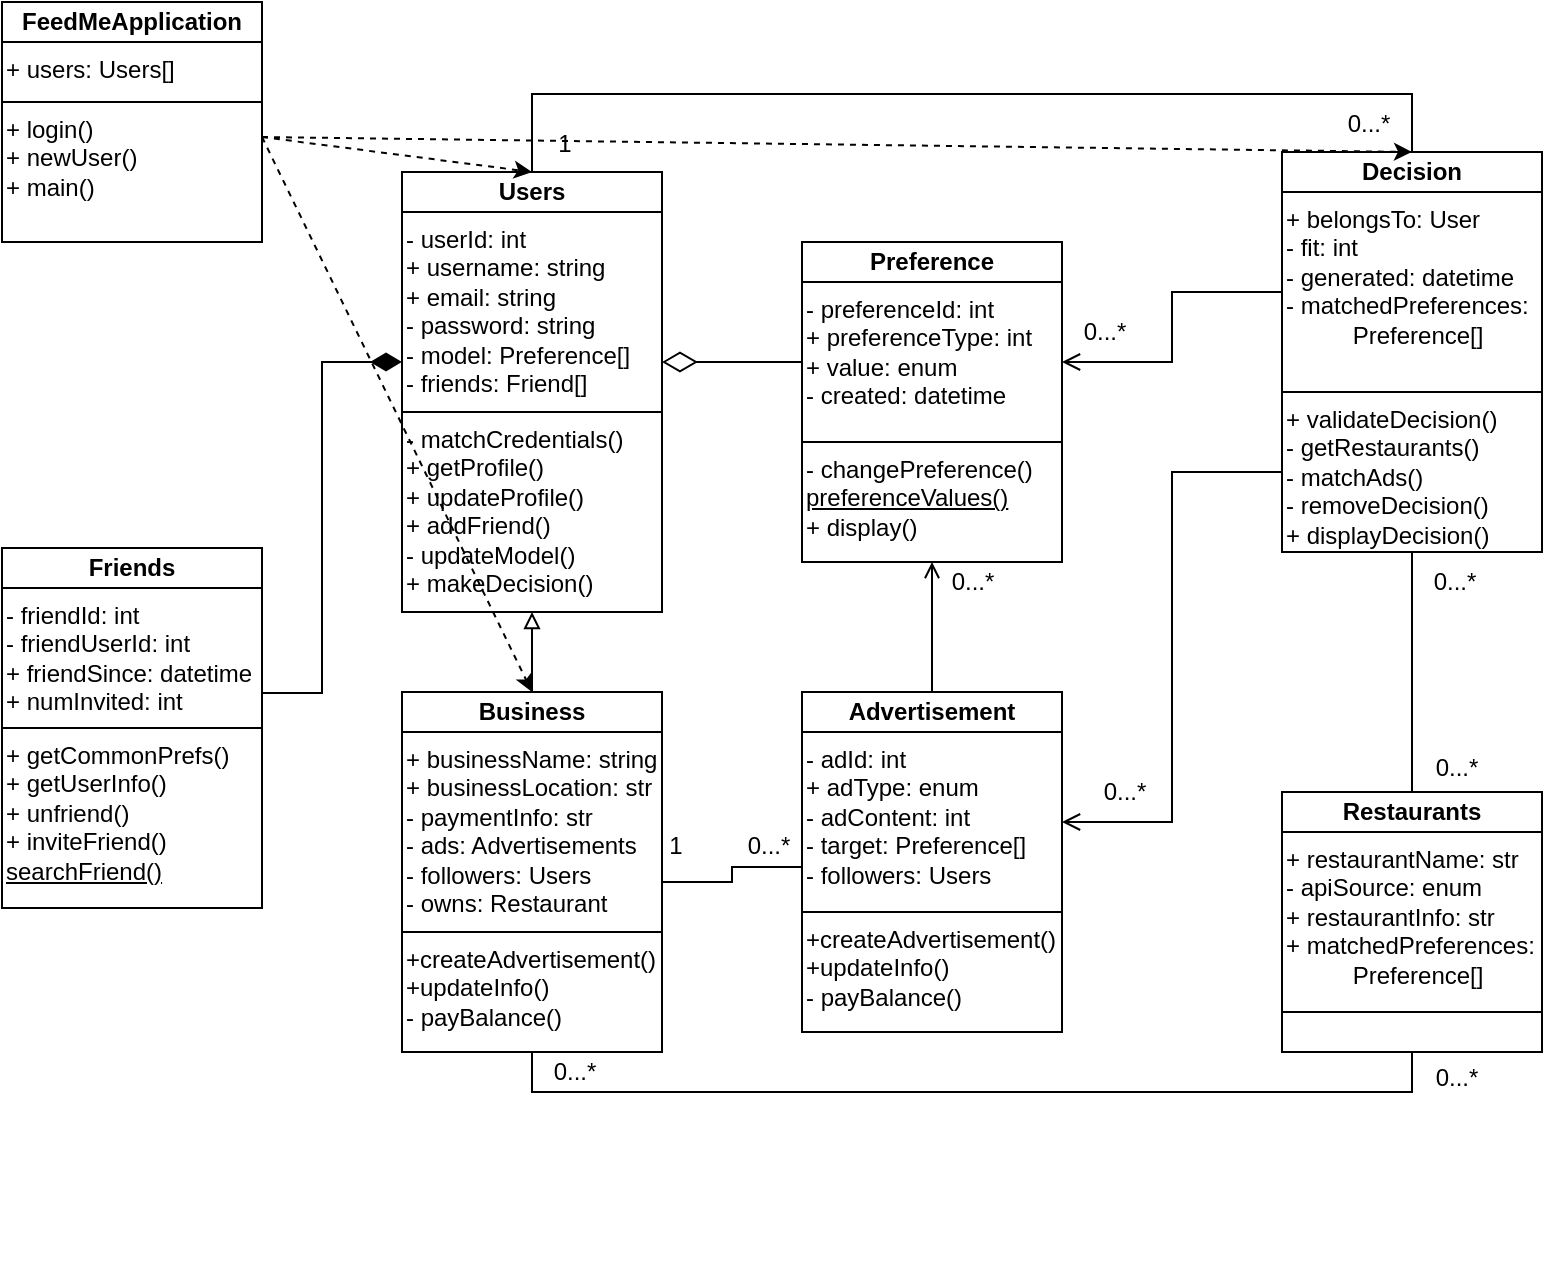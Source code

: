 <mxfile version="10.6.6" type="device"><diagram id="WRfJUrlIpA4JZo7n7gRq" name="Page-1"><mxGraphModel dx="2038" dy="600" grid="1" gridSize="10" guides="1" tooltips="1" connect="1" arrows="1" fold="1" page="1" pageScale="1" pageWidth="850" pageHeight="1100" math="0" shadow="0"><root><mxCell id="0"/><mxCell id="1" parent="0"/><mxCell id="L-EwPWD4c6x85N334FPw-15" value="" style="group" parent="1" vertex="1" connectable="0"><mxGeometry x="170" y="150" width="130" height="240" as="geometry"/></mxCell><mxCell id="L-EwPWD4c6x85N334FPw-1" value="&lt;b&gt;Users&lt;/b&gt;" style="rounded=0;whiteSpace=wrap;html=1;" parent="L-EwPWD4c6x85N334FPw-15" vertex="1"><mxGeometry width="130" height="20" as="geometry"/></mxCell><mxCell id="L-EwPWD4c6x85N334FPw-2" value="&lt;div style=&quot;text-align: left&quot;&gt;&lt;span&gt;- userId: int&lt;/span&gt;&lt;/div&gt;&lt;div style=&quot;text-align: left&quot;&gt;&lt;span&gt;+ username: string&lt;/span&gt;&lt;/div&gt;&lt;div style=&quot;text-align: left&quot;&gt;&lt;span&gt;+ email: string&lt;/span&gt;&lt;/div&gt;&lt;div style=&quot;text-align: left&quot;&gt;&lt;span&gt;- password: string&lt;/span&gt;&lt;/div&gt;&lt;div style=&quot;text-align: left&quot;&gt;&lt;span&gt;- model: Preference[]&lt;/span&gt;&lt;/div&gt;&lt;div style=&quot;text-align: left&quot;&gt;&lt;span&gt;- friends: Friend[]&lt;/span&gt;&lt;/div&gt;&lt;div style=&quot;text-align: left&quot;&gt;&lt;/div&gt;" style="rounded=0;whiteSpace=wrap;html=1;align=left;verticalAlign=top;" parent="L-EwPWD4c6x85N334FPw-15" vertex="1"><mxGeometry y="20" width="130" height="100" as="geometry"/></mxCell><mxCell id="L-EwPWD4c6x85N334FPw-11" value="&lt;div style=&quot;text-align: left&quot;&gt;&lt;span&gt;- matchCredentials()&lt;/span&gt;&lt;/div&gt;&lt;div style=&quot;text-align: left&quot;&gt;&lt;span&gt;+ getProfile()&lt;/span&gt;&lt;/div&gt;&lt;div style=&quot;text-align: left&quot;&gt;&lt;span&gt;+ updateProfile()&lt;/span&gt;&lt;/div&gt;&lt;div style=&quot;text-align: left&quot;&gt;&lt;span&gt;+ addFriend()&lt;/span&gt;&lt;/div&gt;&lt;div style=&quot;text-align: left&quot;&gt;&lt;span&gt;- updateModel()&lt;/span&gt;&lt;br&gt;&lt;/div&gt;&lt;div style=&quot;text-align: left&quot;&gt;+ makeDecision()&lt;/div&gt;&lt;div style=&quot;text-align: left&quot;&gt;&lt;/div&gt;" style="rounded=0;whiteSpace=wrap;html=1;align=left;verticalAlign=top;" parent="L-EwPWD4c6x85N334FPw-15" vertex="1"><mxGeometry y="120" width="130" height="100" as="geometry"/></mxCell><mxCell id="L-EwPWD4c6x85N334FPw-16" value="" style="group" parent="1" vertex="1" connectable="0"><mxGeometry x="170" y="410" width="130" height="240" as="geometry"/></mxCell><mxCell id="L-EwPWD4c6x85N334FPw-23" value="" style="edgeStyle=orthogonalEdgeStyle;rounded=0;orthogonalLoop=1;jettySize=auto;html=1;endArrow=block;endFill=0;" parent="L-EwPWD4c6x85N334FPw-16" source="L-EwPWD4c6x85N334FPw-17" target="L-EwPWD4c6x85N334FPw-18" edge="1"><mxGeometry relative="1" as="geometry"/></mxCell><mxCell id="L-EwPWD4c6x85N334FPw-17" value="&lt;b&gt;Business&lt;/b&gt;&lt;br&gt;" style="rounded=0;whiteSpace=wrap;html=1;" parent="L-EwPWD4c6x85N334FPw-16" vertex="1"><mxGeometry width="130" height="20" as="geometry"/></mxCell><mxCell id="L-EwPWD4c6x85N334FPw-18" value="&lt;div style=&quot;text-align: left&quot;&gt;&lt;span&gt;+ businessName: string&lt;/span&gt;&lt;/div&gt;&lt;div style=&quot;text-align: left&quot;&gt;&lt;span&gt;+ businessLocation: str&lt;/span&gt;&lt;/div&gt;&lt;div style=&quot;text-align: left&quot;&gt;- paymentInfo: str&lt;/div&gt;&lt;div style=&quot;text-align: left&quot;&gt;&lt;span&gt;- ads: Advertisements&lt;/span&gt;&lt;/div&gt;&lt;div style=&quot;text-align: left&quot;&gt;&lt;span&gt;- followers: Users&lt;/span&gt;&lt;/div&gt;&lt;div style=&quot;text-align: left&quot;&gt;&lt;span&gt;- owns: Restaurant&lt;/span&gt;&lt;/div&gt;&lt;div style=&quot;text-align: left&quot;&gt;&lt;/div&gt;" style="rounded=0;whiteSpace=wrap;html=1;align=left;verticalAlign=top;" parent="L-EwPWD4c6x85N334FPw-16" vertex="1"><mxGeometry y="20" width="130" height="100" as="geometry"/></mxCell><mxCell id="L-EwPWD4c6x85N334FPw-19" value="&lt;div style=&quot;text-align: left&quot;&gt;&lt;span&gt;+createAdvertisement()&lt;/span&gt;&lt;/div&gt;&lt;div style=&quot;text-align: left&quot;&gt;+updateInfo()&lt;/div&gt;&lt;div style=&quot;text-align: left&quot;&gt;- payBalance()&lt;/div&gt;&lt;div style=&quot;text-align: left&quot;&gt;&lt;/div&gt;" style="rounded=0;whiteSpace=wrap;html=1;align=left;verticalAlign=top;" parent="L-EwPWD4c6x85N334FPw-16" vertex="1"><mxGeometry y="120" width="130" height="60" as="geometry"/></mxCell><mxCell id="L-EwPWD4c6x85N334FPw-73" value="0...*" style="text;html=1;strokeColor=none;fillColor=none;align=center;verticalAlign=middle;whiteSpace=wrap;rounded=0;" parent="L-EwPWD4c6x85N334FPw-16" vertex="1"><mxGeometry x="65" y="180" width="43" height="20" as="geometry"/></mxCell><mxCell id="L-EwPWD4c6x85N334FPw-22" style="edgeStyle=orthogonalEdgeStyle;rounded=0;orthogonalLoop=1;jettySize=auto;html=1;exitX=0.5;exitY=0;exitDx=0;exitDy=0;entryX=0.5;entryY=1;entryDx=0;entryDy=0;endArrow=block;endFill=0;" parent="1" source="L-EwPWD4c6x85N334FPw-17" target="L-EwPWD4c6x85N334FPw-11" edge="1"><mxGeometry relative="1" as="geometry"/></mxCell><mxCell id="L-EwPWD4c6x85N334FPw-24" value="" style="group" parent="1" vertex="1" connectable="0"><mxGeometry x="370" y="185" width="130" height="240" as="geometry"/></mxCell><mxCell id="L-EwPWD4c6x85N334FPw-25" value="&lt;b&gt;Preference&lt;/b&gt;" style="rounded=0;whiteSpace=wrap;html=1;" parent="L-EwPWD4c6x85N334FPw-24" vertex="1"><mxGeometry width="130" height="20" as="geometry"/></mxCell><mxCell id="L-EwPWD4c6x85N334FPw-26" value="&lt;div style=&quot;text-align: left&quot;&gt;&lt;span&gt;- preferenceId: int&lt;/span&gt;&lt;/div&gt;&lt;div style=&quot;text-align: left&quot;&gt;&lt;span&gt;+ preferenceType: int&lt;/span&gt;&lt;/div&gt;&lt;div style=&quot;text-align: left&quot;&gt;&lt;span&gt;+ value: enum&lt;/span&gt;&lt;/div&gt;&lt;div style=&quot;text-align: left&quot;&gt;&lt;span&gt;- created: datetime&lt;/span&gt;&lt;/div&gt;&lt;div style=&quot;text-align: left&quot;&gt;&lt;/div&gt;" style="rounded=0;whiteSpace=wrap;html=1;align=left;verticalAlign=top;" parent="L-EwPWD4c6x85N334FPw-24" vertex="1"><mxGeometry y="20" width="130" height="80" as="geometry"/></mxCell><mxCell id="L-EwPWD4c6x85N334FPw-27" value="&lt;div style=&quot;text-align: left&quot;&gt;&lt;span&gt;- changePreference()&lt;/span&gt;&lt;/div&gt;&lt;div style=&quot;text-align: left&quot;&gt;&lt;span&gt;&lt;u&gt;preferenceValues()&lt;/u&gt;&lt;/span&gt;&lt;/div&gt;&lt;div style=&quot;text-align: left&quot;&gt;+ display()&lt;/div&gt;&lt;div style=&quot;text-align: left&quot;&gt;&lt;/div&gt;" style="rounded=0;whiteSpace=wrap;html=1;align=left;verticalAlign=top;" parent="L-EwPWD4c6x85N334FPw-24" vertex="1"><mxGeometry y="100" width="130" height="60" as="geometry"/></mxCell><mxCell id="L-EwPWD4c6x85N334FPw-42" value="0...*" style="text;html=1;strokeColor=none;fillColor=none;align=center;verticalAlign=middle;whiteSpace=wrap;rounded=0;" parent="L-EwPWD4c6x85N334FPw-24" vertex="1"><mxGeometry x="64" y="160" width="43" height="20" as="geometry"/></mxCell><mxCell id="L-EwPWD4c6x85N334FPw-29" style="edgeStyle=orthogonalEdgeStyle;rounded=0;orthogonalLoop=1;jettySize=auto;html=1;exitX=1;exitY=0.75;exitDx=0;exitDy=0;entryX=0;entryY=0.5;entryDx=0;entryDy=0;endArrow=none;endFill=0;startArrow=diamondThin;startFill=0;startSize=15;" parent="1" source="L-EwPWD4c6x85N334FPw-2" target="L-EwPWD4c6x85N334FPw-26" edge="1"><mxGeometry relative="1" as="geometry"/></mxCell><mxCell id="L-EwPWD4c6x85N334FPw-30" value="" style="group" parent="1" vertex="1" connectable="0"><mxGeometry x="370" y="410" width="130" height="240" as="geometry"/></mxCell><mxCell id="L-EwPWD4c6x85N334FPw-31" value="" style="edgeStyle=orthogonalEdgeStyle;rounded=0;orthogonalLoop=1;jettySize=auto;html=1;endArrow=block;endFill=0;" parent="L-EwPWD4c6x85N334FPw-30" source="L-EwPWD4c6x85N334FPw-32" target="L-EwPWD4c6x85N334FPw-33" edge="1"><mxGeometry relative="1" as="geometry"/></mxCell><mxCell id="L-EwPWD4c6x85N334FPw-32" value="&lt;b&gt;Advertisement&lt;/b&gt;&lt;br&gt;" style="rounded=0;whiteSpace=wrap;html=1;" parent="L-EwPWD4c6x85N334FPw-30" vertex="1"><mxGeometry width="130" height="20" as="geometry"/></mxCell><mxCell id="L-EwPWD4c6x85N334FPw-33" value="&lt;div style=&quot;text-align: left&quot;&gt;&lt;span&gt;- adId: int&lt;/span&gt;&lt;/div&gt;&lt;div style=&quot;text-align: left&quot;&gt;&lt;span&gt;+ adType: enum&lt;/span&gt;&lt;/div&gt;&lt;div style=&quot;text-align: left&quot;&gt;- adContent: int&lt;/div&gt;&lt;div style=&quot;text-align: left&quot;&gt;&lt;span&gt;- target: Preference[]&lt;/span&gt;&lt;/div&gt;&lt;div style=&quot;text-align: left&quot;&gt;&lt;span&gt;- followers: Users&lt;/span&gt;&lt;/div&gt;&lt;div style=&quot;text-align: left&quot;&gt;&lt;/div&gt;" style="rounded=0;whiteSpace=wrap;html=1;align=left;verticalAlign=top;" parent="L-EwPWD4c6x85N334FPw-30" vertex="1"><mxGeometry y="20" width="130" height="90" as="geometry"/></mxCell><mxCell id="L-EwPWD4c6x85N334FPw-34" value="&lt;div style=&quot;text-align: left&quot;&gt;&lt;span&gt;+createAdvertisement()&lt;/span&gt;&lt;/div&gt;&lt;div style=&quot;text-align: left&quot;&gt;+updateInfo()&lt;/div&gt;&lt;div style=&quot;text-align: left&quot;&gt;- payBalance()&lt;/div&gt;&lt;div style=&quot;text-align: left&quot;&gt;&lt;/div&gt;" style="rounded=0;whiteSpace=wrap;html=1;align=left;verticalAlign=top;" parent="L-EwPWD4c6x85N334FPw-30" vertex="1"><mxGeometry y="110" width="130" height="60" as="geometry"/></mxCell><mxCell id="L-EwPWD4c6x85N334FPw-35" style="edgeStyle=orthogonalEdgeStyle;rounded=0;orthogonalLoop=1;jettySize=auto;html=1;exitX=1;exitY=0.75;exitDx=0;exitDy=0;entryX=0;entryY=0.75;entryDx=0;entryDy=0;startArrow=none;startFill=0;startSize=15;endArrow=none;endFill=0;" parent="1" source="L-EwPWD4c6x85N334FPw-18" target="L-EwPWD4c6x85N334FPw-33" edge="1"><mxGeometry relative="1" as="geometry"/></mxCell><mxCell id="L-EwPWD4c6x85N334FPw-36" value="1" style="text;html=1;strokeColor=none;fillColor=none;align=center;verticalAlign=middle;whiteSpace=wrap;rounded=0;" parent="1" vertex="1"><mxGeometry x="287" y="477" width="40" height="20" as="geometry"/></mxCell><mxCell id="L-EwPWD4c6x85N334FPw-37" value="0...*" style="text;html=1;strokeColor=none;fillColor=none;align=center;verticalAlign=middle;whiteSpace=wrap;rounded=0;" parent="1" vertex="1"><mxGeometry x="332" y="477" width="43" height="20" as="geometry"/></mxCell><mxCell id="L-EwPWD4c6x85N334FPw-40" style="edgeStyle=orthogonalEdgeStyle;rounded=0;orthogonalLoop=1;jettySize=auto;html=1;exitX=0.5;exitY=0;exitDx=0;exitDy=0;entryX=0.5;entryY=1;entryDx=0;entryDy=0;startArrow=none;startFill=0;startSize=15;endArrow=open;endFill=0;" parent="1" source="L-EwPWD4c6x85N334FPw-32" target="L-EwPWD4c6x85N334FPw-27" edge="1"><mxGeometry relative="1" as="geometry"/></mxCell><mxCell id="L-EwPWD4c6x85N334FPw-43" value="" style="group" parent="1" vertex="1" connectable="0"><mxGeometry x="-30" y="338" width="130" height="240" as="geometry"/></mxCell><mxCell id="L-EwPWD4c6x85N334FPw-44" value="&lt;b&gt;Friends&lt;/b&gt;" style="rounded=0;whiteSpace=wrap;html=1;" parent="L-EwPWD4c6x85N334FPw-43" vertex="1"><mxGeometry width="130" height="20" as="geometry"/></mxCell><mxCell id="L-EwPWD4c6x85N334FPw-45" value="&lt;div style=&quot;text-align: left&quot;&gt;- friendId: int&lt;/div&gt;&lt;div style=&quot;text-align: left&quot;&gt;- friendUserId: int&lt;/div&gt;&lt;div style=&quot;text-align: left&quot;&gt;+ friendSince: datetime&lt;/div&gt;&lt;div style=&quot;text-align: left&quot;&gt;+ numInvited: int&lt;/div&gt;&lt;div style=&quot;text-align: left&quot;&gt;&lt;br&gt;&lt;/div&gt;&lt;div style=&quot;text-align: left&quot;&gt;&lt;/div&gt;" style="rounded=0;whiteSpace=wrap;html=1;align=left;verticalAlign=top;" parent="L-EwPWD4c6x85N334FPw-43" vertex="1"><mxGeometry y="20" width="130" height="70" as="geometry"/></mxCell><mxCell id="L-EwPWD4c6x85N334FPw-46" value="&lt;div style=&quot;text-align: left&quot;&gt;+ getCommonPrefs()&lt;/div&gt;&lt;div style=&quot;text-align: left&quot;&gt;+ getUserInfo()&lt;/div&gt;&lt;div style=&quot;text-align: left&quot;&gt;+ unfriend()&lt;/div&gt;&lt;div style=&quot;text-align: left&quot;&gt;+ inviteFriend()&lt;/div&gt;&lt;div style=&quot;text-align: left&quot;&gt;&lt;u&gt;searchFriend()&lt;/u&gt;&lt;/div&gt;&lt;div style=&quot;text-align: left&quot;&gt;&lt;/div&gt;" style="rounded=0;whiteSpace=wrap;html=1;align=left;verticalAlign=top;" parent="L-EwPWD4c6x85N334FPw-43" vertex="1"><mxGeometry y="90" width="130" height="90" as="geometry"/></mxCell><mxCell id="L-EwPWD4c6x85N334FPw-47" style="edgeStyle=orthogonalEdgeStyle;rounded=0;orthogonalLoop=1;jettySize=auto;html=1;exitX=1;exitY=0.75;exitDx=0;exitDy=0;entryX=0;entryY=0.75;entryDx=0;entryDy=0;startArrow=none;startFill=0;startSize=19;endArrow=diamondThin;endFill=1;endSize=13;" parent="1" source="L-EwPWD4c6x85N334FPw-45" target="L-EwPWD4c6x85N334FPw-2" edge="1"><mxGeometry relative="1" as="geometry"/></mxCell><mxCell id="L-EwPWD4c6x85N334FPw-48" value="" style="group" parent="1" vertex="1" connectable="0"><mxGeometry x="610" y="140" width="130" height="245" as="geometry"/></mxCell><mxCell id="L-EwPWD4c6x85N334FPw-49" value="&lt;b&gt;Decision&lt;/b&gt;" style="rounded=0;whiteSpace=wrap;html=1;" parent="L-EwPWD4c6x85N334FPw-48" vertex="1"><mxGeometry width="130" height="20" as="geometry"/></mxCell><mxCell id="L-EwPWD4c6x85N334FPw-50" value="&lt;div style=&quot;text-align: left&quot;&gt;+ belongsTo: User&lt;/div&gt;&lt;div style=&quot;text-align: left&quot;&gt;- fit: int&lt;/div&gt;&lt;div style=&quot;text-align: left&quot;&gt;- generated: datetime&lt;/div&gt;&lt;div style=&quot;text-align: left&quot;&gt;- matchedPreferences:&lt;/div&gt;&lt;div style=&quot;text-align: left&quot;&gt;&amp;nbsp; &amp;nbsp; &amp;nbsp; &amp;nbsp; &amp;nbsp; Preference[]&lt;/div&gt;&lt;div style=&quot;text-align: left&quot;&gt;&lt;br&gt;&lt;/div&gt;&lt;div style=&quot;text-align: left&quot;&gt;&lt;/div&gt;" style="rounded=0;whiteSpace=wrap;html=1;align=left;verticalAlign=top;" parent="L-EwPWD4c6x85N334FPw-48" vertex="1"><mxGeometry y="20" width="130" height="100" as="geometry"/></mxCell><mxCell id="L-EwPWD4c6x85N334FPw-51" value="&lt;div style=&quot;text-align: left&quot;&gt;+ validateDecision()&lt;/div&gt;&lt;div style=&quot;text-align: left&quot;&gt;- getRestaurants()&lt;/div&gt;&lt;div style=&quot;text-align: left&quot;&gt;- matchAds()&lt;/div&gt;&lt;div style=&quot;text-align: left&quot;&gt;- removeDecision()&lt;/div&gt;&lt;div style=&quot;text-align: left&quot;&gt;+ displayDecision()&lt;/div&gt;&lt;div style=&quot;text-align: left&quot;&gt;&lt;/div&gt;" style="rounded=0;whiteSpace=wrap;html=1;align=left;verticalAlign=top;" parent="L-EwPWD4c6x85N334FPw-48" vertex="1"><mxGeometry y="120" width="130" height="80" as="geometry"/></mxCell><mxCell id="L-EwPWD4c6x85N334FPw-66" value="0...*" style="text;html=1;strokeColor=none;fillColor=none;align=center;verticalAlign=middle;whiteSpace=wrap;rounded=0;" parent="L-EwPWD4c6x85N334FPw-48" vertex="1"><mxGeometry x="65" y="205" width="43" height="20" as="geometry"/></mxCell><mxCell id="L-EwPWD4c6x85N334FPw-55" value="" style="group" parent="1" vertex="1" connectable="0"><mxGeometry x="610" y="460" width="130" height="240" as="geometry"/></mxCell><mxCell id="L-EwPWD4c6x85N334FPw-56" value="&lt;b&gt;Restaurants&lt;/b&gt;" style="rounded=0;whiteSpace=wrap;html=1;" parent="L-EwPWD4c6x85N334FPw-55" vertex="1"><mxGeometry width="130" height="20" as="geometry"/></mxCell><mxCell id="L-EwPWD4c6x85N334FPw-57" value="&lt;div style=&quot;text-align: left&quot;&gt;+ restaurantName: str&lt;/div&gt;&lt;div style=&quot;text-align: left&quot;&gt;- apiSource: enum&lt;/div&gt;&lt;div style=&quot;text-align: left&quot;&gt;+ restaurantInfo: str&lt;/div&gt;&lt;div style=&quot;text-align: left&quot;&gt;+ matchedPreferences:&lt;/div&gt;&lt;div style=&quot;text-align: left&quot;&gt;&amp;nbsp; &amp;nbsp; &amp;nbsp; &amp;nbsp; &amp;nbsp; Preference[]&lt;/div&gt;&lt;div style=&quot;text-align: left&quot;&gt;&lt;br&gt;&lt;/div&gt;&lt;div style=&quot;text-align: left&quot;&gt;&lt;/div&gt;" style="rounded=0;whiteSpace=wrap;html=1;align=left;verticalAlign=top;" parent="L-EwPWD4c6x85N334FPw-55" vertex="1"><mxGeometry y="20" width="130" height="90" as="geometry"/></mxCell><mxCell id="L-EwPWD4c6x85N334FPw-58" value="&lt;div style=&quot;text-align: left&quot;&gt;&lt;br&gt;&lt;/div&gt;&lt;div style=&quot;text-align: left&quot;&gt;&lt;/div&gt;" style="rounded=0;whiteSpace=wrap;html=1;align=left;verticalAlign=top;" parent="L-EwPWD4c6x85N334FPw-55" vertex="1"><mxGeometry y="110" width="130" height="20" as="geometry"/></mxCell><mxCell id="L-EwPWD4c6x85N334FPw-74" value="0...*" style="text;html=1;strokeColor=none;fillColor=none;align=center;verticalAlign=middle;whiteSpace=wrap;rounded=0;" parent="L-EwPWD4c6x85N334FPw-55" vertex="1"><mxGeometry x="66" y="133" width="43" height="20" as="geometry"/></mxCell><mxCell id="L-EwPWD4c6x85N334FPw-61" style="edgeStyle=orthogonalEdgeStyle;rounded=0;orthogonalLoop=1;jettySize=auto;html=1;exitX=0.5;exitY=0;exitDx=0;exitDy=0;entryX=0.5;entryY=0;entryDx=0;entryDy=0;startArrow=none;startFill=0;startSize=19;endArrow=none;endFill=0;endSize=13;" parent="1" source="L-EwPWD4c6x85N334FPw-1" target="L-EwPWD4c6x85N334FPw-49" edge="1"><mxGeometry relative="1" as="geometry"><Array as="points"><mxPoint x="235" y="111"/><mxPoint x="675" y="111"/></Array></mxGeometry></mxCell><mxCell id="L-EwPWD4c6x85N334FPw-62" value="1" style="text;html=1;strokeColor=none;fillColor=none;align=center;verticalAlign=middle;whiteSpace=wrap;rounded=0;" parent="1" vertex="1"><mxGeometry x="230" y="126" width="43" height="20" as="geometry"/></mxCell><mxCell id="L-EwPWD4c6x85N334FPw-64" value="0...*" style="text;html=1;strokeColor=none;fillColor=none;align=center;verticalAlign=middle;whiteSpace=wrap;rounded=0;" parent="1" vertex="1"><mxGeometry x="632" y="116" width="43" height="20" as="geometry"/></mxCell><mxCell id="L-EwPWD4c6x85N334FPw-65" style="edgeStyle=orthogonalEdgeStyle;rounded=0;orthogonalLoop=1;jettySize=auto;html=1;exitX=0.5;exitY=0;exitDx=0;exitDy=0;entryX=0.5;entryY=1;entryDx=0;entryDy=0;startArrow=none;startFill=0;startSize=19;endArrow=none;endFill=0;endSize=13;" parent="1" source="L-EwPWD4c6x85N334FPw-56" target="L-EwPWD4c6x85N334FPw-51" edge="1"><mxGeometry relative="1" as="geometry"/></mxCell><mxCell id="L-EwPWD4c6x85N334FPw-67" value="0...*" style="text;html=1;strokeColor=none;fillColor=none;align=center;verticalAlign=middle;whiteSpace=wrap;rounded=0;" parent="1" vertex="1"><mxGeometry x="676" y="438" width="43" height="20" as="geometry"/></mxCell><mxCell id="L-EwPWD4c6x85N334FPw-68" style="edgeStyle=orthogonalEdgeStyle;rounded=0;orthogonalLoop=1;jettySize=auto;html=1;exitX=1;exitY=0.5;exitDx=0;exitDy=0;entryX=0;entryY=0.5;entryDx=0;entryDy=0;startArrow=open;startFill=0;startSize=7;endArrow=none;endFill=0;endSize=9;" parent="1" source="L-EwPWD4c6x85N334FPw-26" target="L-EwPWD4c6x85N334FPw-50" edge="1"><mxGeometry relative="1" as="geometry"/></mxCell><mxCell id="L-EwPWD4c6x85N334FPw-69" value="0...*" style="text;html=1;strokeColor=none;fillColor=none;align=center;verticalAlign=middle;whiteSpace=wrap;rounded=0;" parent="1" vertex="1"><mxGeometry x="500" y="220" width="43" height="20" as="geometry"/></mxCell><mxCell id="L-EwPWD4c6x85N334FPw-70" style="edgeStyle=orthogonalEdgeStyle;rounded=0;orthogonalLoop=1;jettySize=auto;html=1;exitX=1;exitY=0.5;exitDx=0;exitDy=0;entryX=0;entryY=0.5;entryDx=0;entryDy=0;startArrow=open;startFill=0;startSize=7;endArrow=none;endFill=0;endSize=9;" parent="1" source="L-EwPWD4c6x85N334FPw-33" target="L-EwPWD4c6x85N334FPw-51" edge="1"><mxGeometry relative="1" as="geometry"/></mxCell><mxCell id="L-EwPWD4c6x85N334FPw-71" value="0...*" style="text;html=1;strokeColor=none;fillColor=none;align=center;verticalAlign=middle;whiteSpace=wrap;rounded=0;" parent="1" vertex="1"><mxGeometry x="510" y="450" width="43" height="20" as="geometry"/></mxCell><mxCell id="L-EwPWD4c6x85N334FPw-72" style="edgeStyle=orthogonalEdgeStyle;rounded=0;orthogonalLoop=1;jettySize=auto;html=1;exitX=0.5;exitY=1;exitDx=0;exitDy=0;entryX=0.5;entryY=1;entryDx=0;entryDy=0;startArrow=none;startFill=0;startSize=7;endArrow=none;endFill=0;endSize=9;" parent="1" source="L-EwPWD4c6x85N334FPw-19" target="L-EwPWD4c6x85N334FPw-58" edge="1"><mxGeometry relative="1" as="geometry"/></mxCell><mxCell id="8YYJZx9ZaY_vl8Tw_4-0-6" value="" style="group" parent="1" vertex="1" connectable="0"><mxGeometry x="-30" y="65" width="130" height="130" as="geometry"/></mxCell><mxCell id="8YYJZx9ZaY_vl8Tw_4-0-2" value="&lt;b&gt;FeedMeApplication&lt;/b&gt;" style="rounded=0;whiteSpace=wrap;html=1;" parent="8YYJZx9ZaY_vl8Tw_4-0-6" vertex="1"><mxGeometry width="130" height="20" as="geometry"/></mxCell><mxCell id="8YYJZx9ZaY_vl8Tw_4-0-3" value="&lt;div style=&quot;text-align: left&quot;&gt;+ users: Users[]&lt;/div&gt;&lt;div style=&quot;text-align: left&quot;&gt;&lt;br&gt;&lt;/div&gt;&lt;div style=&quot;text-align: left&quot;&gt;&lt;/div&gt;" style="rounded=0;whiteSpace=wrap;html=1;align=left;verticalAlign=top;" parent="8YYJZx9ZaY_vl8Tw_4-0-6" vertex="1"><mxGeometry y="20" width="130" height="30" as="geometry"/></mxCell><mxCell id="8YYJZx9ZaY_vl8Tw_4-0-4" value="&lt;div style=&quot;text-align: left&quot;&gt;+ login()&lt;/div&gt;&lt;div style=&quot;text-align: left&quot;&gt;+ newUser()&lt;/div&gt;&lt;div style=&quot;text-align: left&quot;&gt;+ main()&lt;/div&gt;&lt;div style=&quot;text-align: left&quot;&gt;&lt;br&gt;&lt;/div&gt;&lt;div style=&quot;text-align: left&quot;&gt;&lt;/div&gt;" style="rounded=0;whiteSpace=wrap;html=1;align=left;verticalAlign=top;" parent="8YYJZx9ZaY_vl8Tw_4-0-6" vertex="1"><mxGeometry y="50" width="130" height="70" as="geometry"/></mxCell><mxCell id="8YYJZx9ZaY_vl8Tw_4-0-8" style="rounded=0;orthogonalLoop=1;jettySize=auto;html=1;exitX=1;exitY=0.25;exitDx=0;exitDy=0;entryX=0.5;entryY=0;entryDx=0;entryDy=0;strokeColor=#000000;dashed=1;" parent="1" source="8YYJZx9ZaY_vl8Tw_4-0-4" target="L-EwPWD4c6x85N334FPw-1" edge="1"><mxGeometry relative="1" as="geometry"/></mxCell><mxCell id="8YYJZx9ZaY_vl8Tw_4-0-9" style="edgeStyle=none;rounded=0;orthogonalLoop=1;jettySize=auto;html=1;exitX=1;exitY=0.25;exitDx=0;exitDy=0;entryX=0.5;entryY=0;entryDx=0;entryDy=0;dashed=1;strokeColor=#000000;" parent="1" source="8YYJZx9ZaY_vl8Tw_4-0-4" target="L-EwPWD4c6x85N334FPw-17" edge="1"><mxGeometry relative="1" as="geometry"/></mxCell><mxCell id="8YYJZx9ZaY_vl8Tw_4-0-10" style="edgeStyle=none;rounded=0;orthogonalLoop=1;jettySize=auto;html=1;exitX=1;exitY=0.25;exitDx=0;exitDy=0;entryX=0.5;entryY=0;entryDx=0;entryDy=0;dashed=1;strokeColor=#000000;" parent="1" source="8YYJZx9ZaY_vl8Tw_4-0-4" target="L-EwPWD4c6x85N334FPw-49" edge="1"><mxGeometry relative="1" as="geometry"/></mxCell></root></mxGraphModel></diagram></mxfile>